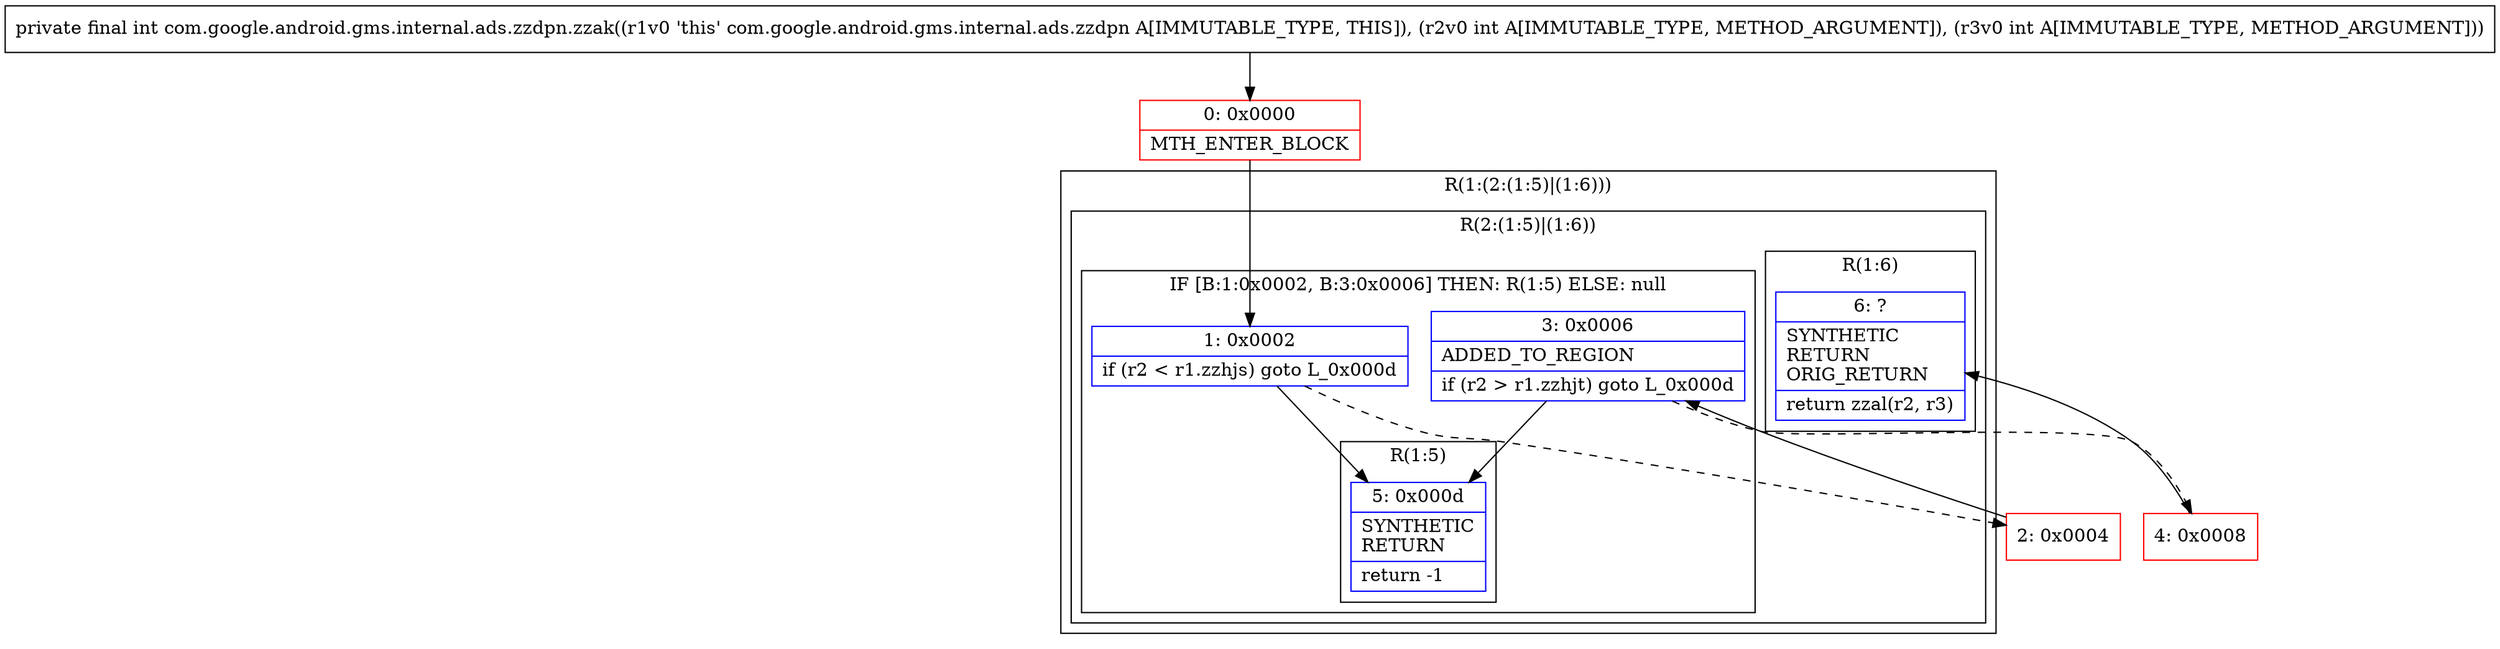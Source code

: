 digraph "CFG forcom.google.android.gms.internal.ads.zzdpn.zzak(II)I" {
subgraph cluster_Region_696373051 {
label = "R(1:(2:(1:5)|(1:6)))";
node [shape=record,color=blue];
subgraph cluster_Region_1961369982 {
label = "R(2:(1:5)|(1:6))";
node [shape=record,color=blue];
subgraph cluster_IfRegion_976328297 {
label = "IF [B:1:0x0002, B:3:0x0006] THEN: R(1:5) ELSE: null";
node [shape=record,color=blue];
Node_1 [shape=record,label="{1\:\ 0x0002|if (r2 \< r1.zzhjs) goto L_0x000d\l}"];
Node_3 [shape=record,label="{3\:\ 0x0006|ADDED_TO_REGION\l|if (r2 \> r1.zzhjt) goto L_0x000d\l}"];
subgraph cluster_Region_2008194727 {
label = "R(1:5)";
node [shape=record,color=blue];
Node_5 [shape=record,label="{5\:\ 0x000d|SYNTHETIC\lRETURN\l|return \-1\l}"];
}
}
subgraph cluster_Region_1357737853 {
label = "R(1:6)";
node [shape=record,color=blue];
Node_6 [shape=record,label="{6\:\ ?|SYNTHETIC\lRETURN\lORIG_RETURN\l|return zzal(r2, r3)\l}"];
}
}
}
Node_0 [shape=record,color=red,label="{0\:\ 0x0000|MTH_ENTER_BLOCK\l}"];
Node_2 [shape=record,color=red,label="{2\:\ 0x0004}"];
Node_4 [shape=record,color=red,label="{4\:\ 0x0008}"];
MethodNode[shape=record,label="{private final int com.google.android.gms.internal.ads.zzdpn.zzak((r1v0 'this' com.google.android.gms.internal.ads.zzdpn A[IMMUTABLE_TYPE, THIS]), (r2v0 int A[IMMUTABLE_TYPE, METHOD_ARGUMENT]), (r3v0 int A[IMMUTABLE_TYPE, METHOD_ARGUMENT])) }"];
MethodNode -> Node_0;
Node_1 -> Node_2[style=dashed];
Node_1 -> Node_5;
Node_3 -> Node_4[style=dashed];
Node_3 -> Node_5;
Node_0 -> Node_1;
Node_2 -> Node_3;
Node_4 -> Node_6;
}

